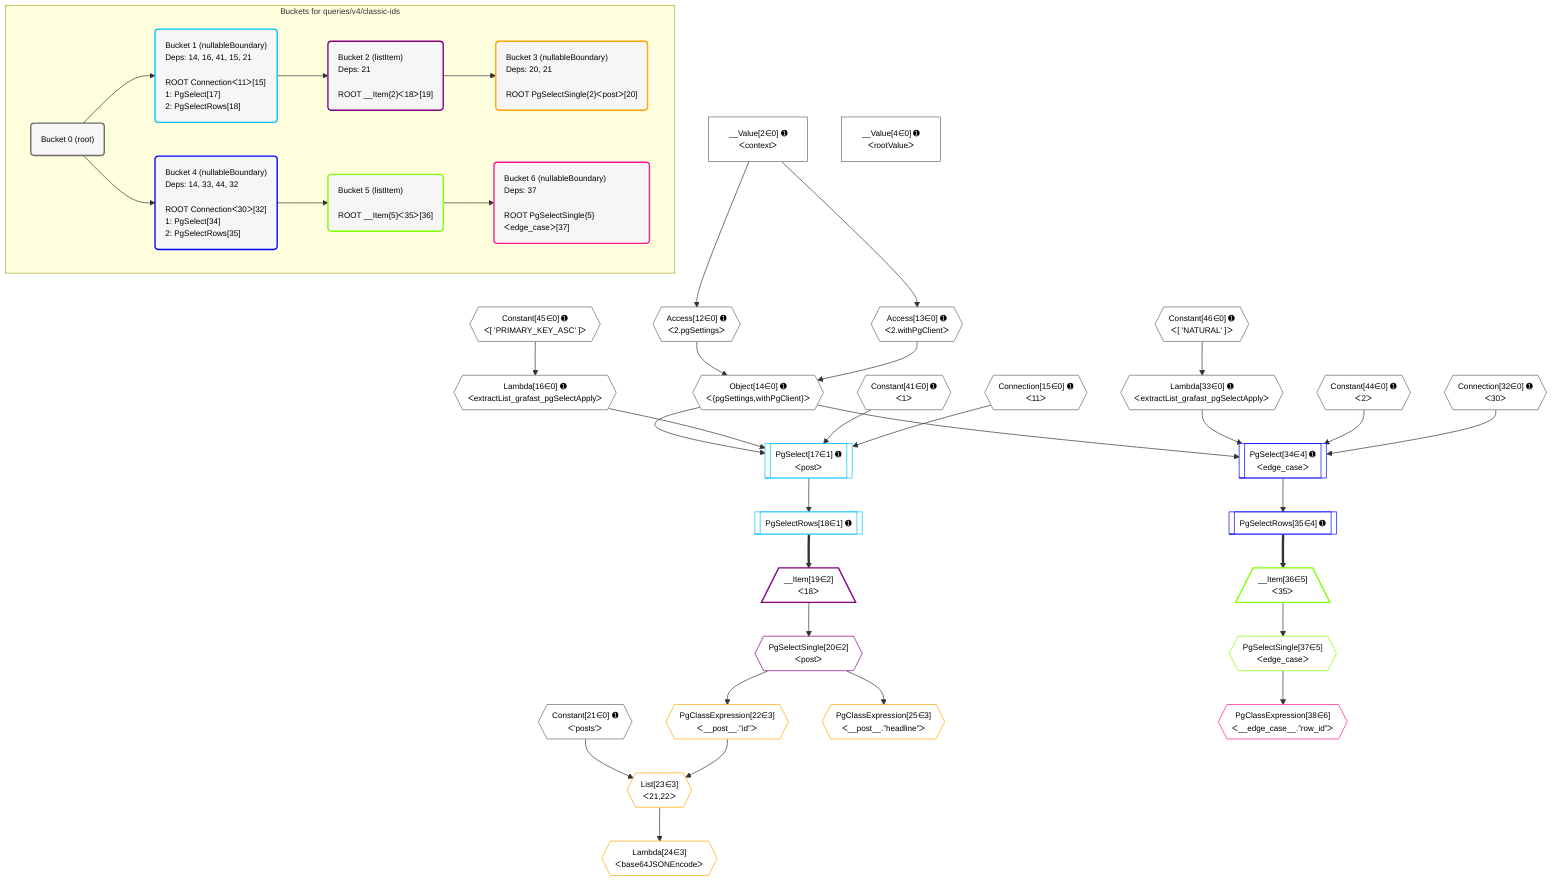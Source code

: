 %%{init: {'themeVariables': { 'fontSize': '12px'}}}%%
graph TD
    classDef path fill:#eee,stroke:#000,color:#000
    classDef plan fill:#fff,stroke-width:1px,color:#000
    classDef itemplan fill:#fff,stroke-width:2px,color:#000
    classDef unbatchedplan fill:#dff,stroke-width:1px,color:#000
    classDef sideeffectplan fill:#fcc,stroke-width:2px,color:#000
    classDef bucket fill:#f6f6f6,color:#000,stroke-width:2px,text-align:left


    %% plan dependencies
    Object14{{"Object[14∈0] ➊<br />ᐸ{pgSettings,withPgClient}ᐳ"}}:::plan
    Access12{{"Access[12∈0] ➊<br />ᐸ2.pgSettingsᐳ"}}:::plan
    Access13{{"Access[13∈0] ➊<br />ᐸ2.withPgClientᐳ"}}:::plan
    Access12 & Access13 --> Object14
    __Value2["__Value[2∈0] ➊<br />ᐸcontextᐳ"]:::plan
    __Value2 --> Access12
    __Value2 --> Access13
    Lambda16{{"Lambda[16∈0] ➊<br />ᐸextractList_grafast_pgSelectApplyᐳ"}}:::plan
    Constant45{{"Constant[45∈0] ➊<br />ᐸ[ 'PRIMARY_KEY_ASC' ]ᐳ"}}:::plan
    Constant45 --> Lambda16
    Lambda33{{"Lambda[33∈0] ➊<br />ᐸextractList_grafast_pgSelectApplyᐳ"}}:::plan
    Constant46{{"Constant[46∈0] ➊<br />ᐸ[ 'NATURAL' ]ᐳ"}}:::plan
    Constant46 --> Lambda33
    __Value4["__Value[4∈0] ➊<br />ᐸrootValueᐳ"]:::plan
    Connection15{{"Connection[15∈0] ➊<br />ᐸ11ᐳ"}}:::plan
    Constant21{{"Constant[21∈0] ➊<br />ᐸ'posts'ᐳ"}}:::plan
    Connection32{{"Connection[32∈0] ➊<br />ᐸ30ᐳ"}}:::plan
    Constant41{{"Constant[41∈0] ➊<br />ᐸ1ᐳ"}}:::plan
    Constant44{{"Constant[44∈0] ➊<br />ᐸ2ᐳ"}}:::plan
    PgSelect17[["PgSelect[17∈1] ➊<br />ᐸpostᐳ"]]:::plan
    Object14 & Lambda16 & Constant41 & Connection15 --> PgSelect17
    PgSelectRows18[["PgSelectRows[18∈1] ➊"]]:::plan
    PgSelect17 --> PgSelectRows18
    __Item19[/"__Item[19∈2]<br />ᐸ18ᐳ"\]:::itemplan
    PgSelectRows18 ==> __Item19
    PgSelectSingle20{{"PgSelectSingle[20∈2]<br />ᐸpostᐳ"}}:::plan
    __Item19 --> PgSelectSingle20
    List23{{"List[23∈3]<br />ᐸ21,22ᐳ"}}:::plan
    PgClassExpression22{{"PgClassExpression[22∈3]<br />ᐸ__post__.”id”ᐳ"}}:::plan
    Constant21 & PgClassExpression22 --> List23
    PgSelectSingle20 --> PgClassExpression22
    Lambda24{{"Lambda[24∈3]<br />ᐸbase64JSONEncodeᐳ"}}:::plan
    List23 --> Lambda24
    PgClassExpression25{{"PgClassExpression[25∈3]<br />ᐸ__post__.”headline”ᐳ"}}:::plan
    PgSelectSingle20 --> PgClassExpression25
    PgSelect34[["PgSelect[34∈4] ➊<br />ᐸedge_caseᐳ"]]:::plan
    Object14 & Lambda33 & Constant44 & Connection32 --> PgSelect34
    PgSelectRows35[["PgSelectRows[35∈4] ➊"]]:::plan
    PgSelect34 --> PgSelectRows35
    __Item36[/"__Item[36∈5]<br />ᐸ35ᐳ"\]:::itemplan
    PgSelectRows35 ==> __Item36
    PgSelectSingle37{{"PgSelectSingle[37∈5]<br />ᐸedge_caseᐳ"}}:::plan
    __Item36 --> PgSelectSingle37
    PgClassExpression38{{"PgClassExpression[38∈6]<br />ᐸ__edge_case__.”row_id”ᐳ"}}:::plan
    PgSelectSingle37 --> PgClassExpression38

    %% define steps

    subgraph "Buckets for queries/v4/classic-ids"
    Bucket0("Bucket 0 (root)"):::bucket
    classDef bucket0 stroke:#696969
    class Bucket0,__Value2,__Value4,Access12,Access13,Object14,Connection15,Lambda16,Constant21,Connection32,Lambda33,Constant41,Constant44,Constant45,Constant46 bucket0
    Bucket1("Bucket 1 (nullableBoundary)<br />Deps: 14, 16, 41, 15, 21<br /><br />ROOT Connectionᐸ11ᐳ[15]<br />1: PgSelect[17]<br />2: PgSelectRows[18]"):::bucket
    classDef bucket1 stroke:#00bfff
    class Bucket1,PgSelect17,PgSelectRows18 bucket1
    Bucket2("Bucket 2 (listItem)<br />Deps: 21<br /><br />ROOT __Item{2}ᐸ18ᐳ[19]"):::bucket
    classDef bucket2 stroke:#7f007f
    class Bucket2,__Item19,PgSelectSingle20 bucket2
    Bucket3("Bucket 3 (nullableBoundary)<br />Deps: 20, 21<br /><br />ROOT PgSelectSingle{2}ᐸpostᐳ[20]"):::bucket
    classDef bucket3 stroke:#ffa500
    class Bucket3,PgClassExpression22,List23,Lambda24,PgClassExpression25 bucket3
    Bucket4("Bucket 4 (nullableBoundary)<br />Deps: 14, 33, 44, 32<br /><br />ROOT Connectionᐸ30ᐳ[32]<br />1: PgSelect[34]<br />2: PgSelectRows[35]"):::bucket
    classDef bucket4 stroke:#0000ff
    class Bucket4,PgSelect34,PgSelectRows35 bucket4
    Bucket5("Bucket 5 (listItem)<br /><br />ROOT __Item{5}ᐸ35ᐳ[36]"):::bucket
    classDef bucket5 stroke:#7fff00
    class Bucket5,__Item36,PgSelectSingle37 bucket5
    Bucket6("Bucket 6 (nullableBoundary)<br />Deps: 37<br /><br />ROOT PgSelectSingle{5}ᐸedge_caseᐳ[37]"):::bucket
    classDef bucket6 stroke:#ff1493
    class Bucket6,PgClassExpression38 bucket6
    Bucket0 --> Bucket1 & Bucket4
    Bucket1 --> Bucket2
    Bucket2 --> Bucket3
    Bucket4 --> Bucket5
    Bucket5 --> Bucket6
    end